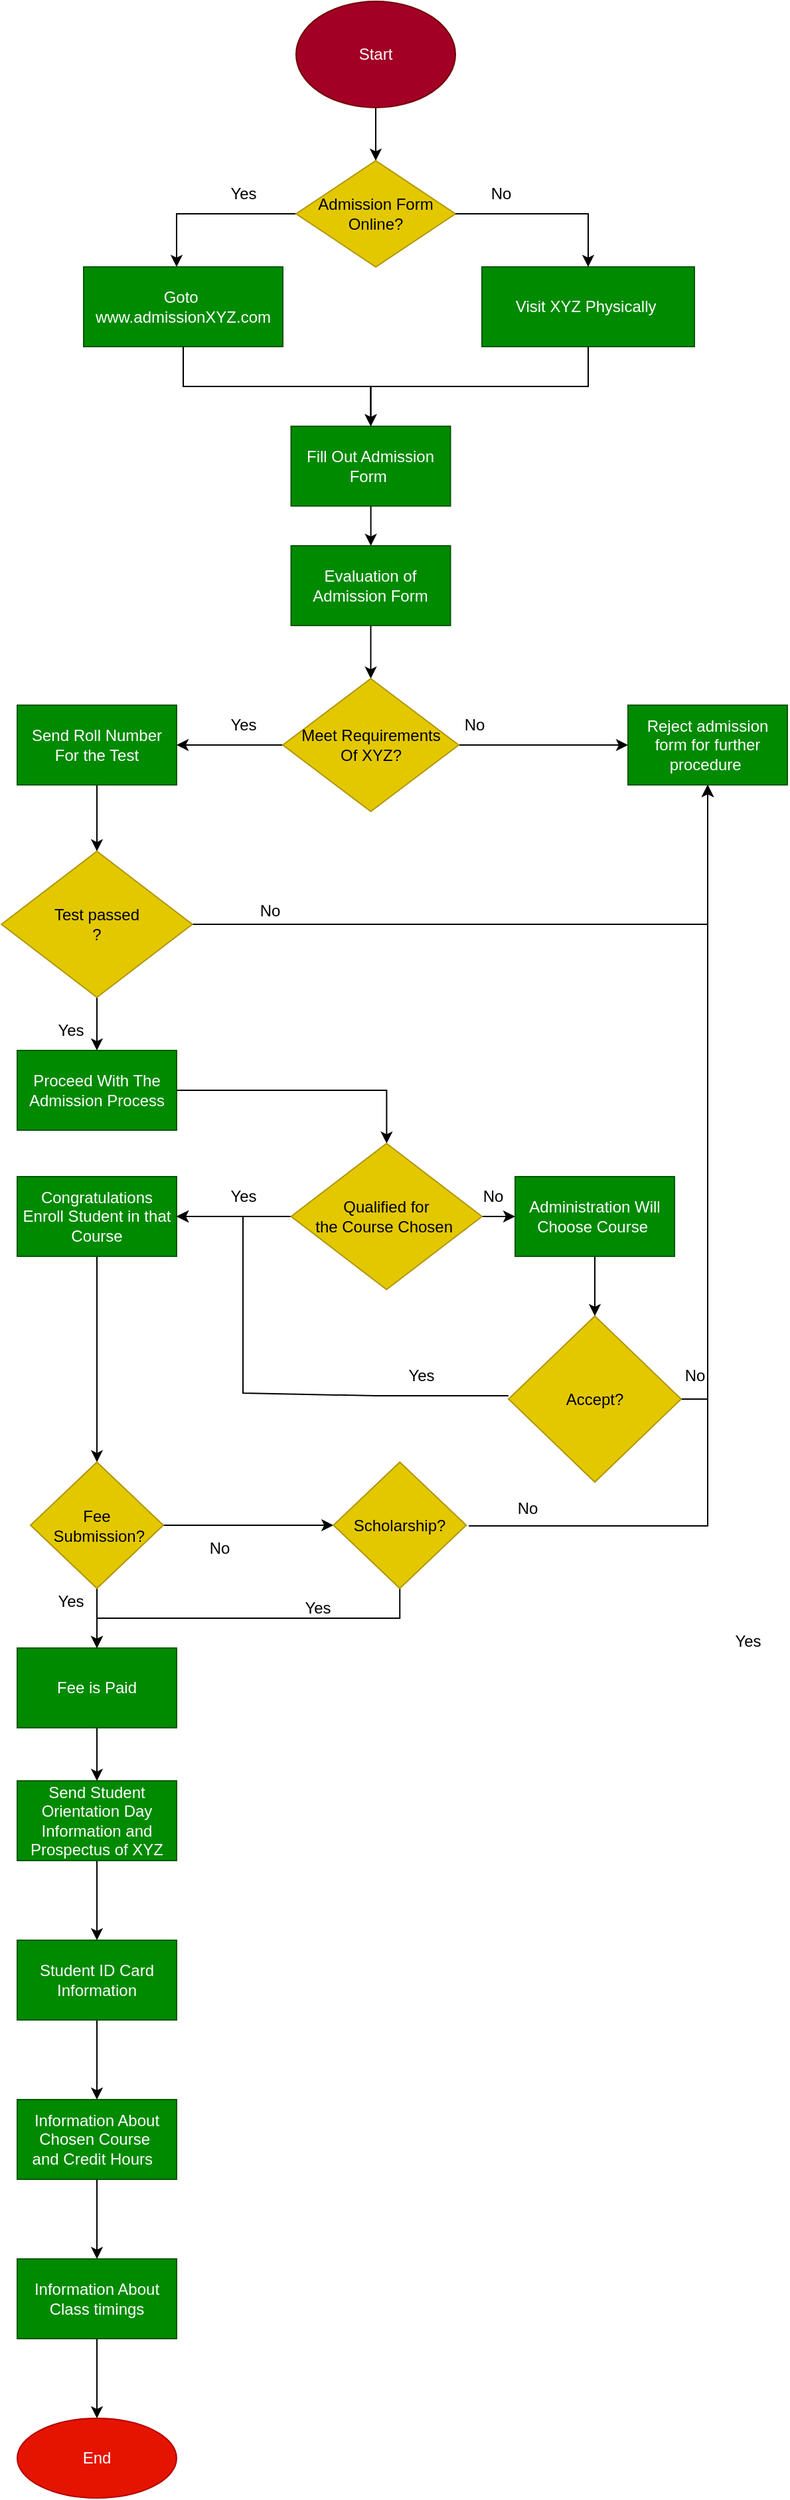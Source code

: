 <mxfile version="20.5.1" type="device"><diagram id="C5RBs43oDa-KdzZeNtuy" name="Page-1"><mxGraphModel dx="914" dy="507" grid="1" gridSize="10" guides="1" tooltips="1" connect="1" arrows="1" fold="1" page="1" pageScale="1" pageWidth="827" pageHeight="1169" math="0" shadow="0"><root><mxCell id="WIyWlLk6GJQsqaUBKTNV-0"/><mxCell id="WIyWlLk6GJQsqaUBKTNV-1" parent="WIyWlLk6GJQsqaUBKTNV-0"/><mxCell id="zdlnJOKX6wJNnjiuA7tX-19" value="" style="edgeStyle=orthogonalEdgeStyle;rounded=0;orthogonalLoop=1;jettySize=auto;html=1;" edge="1" parent="WIyWlLk6GJQsqaUBKTNV-1" source="zdlnJOKX6wJNnjiuA7tX-1" target="zdlnJOKX6wJNnjiuA7tX-13"><mxGeometry relative="1" as="geometry"/></mxCell><mxCell id="zdlnJOKX6wJNnjiuA7tX-1" value="Start" style="ellipse;whiteSpace=wrap;html=1;fillColor=#a20025;strokeColor=#6F0000;fontColor=#ffffff;" vertex="1" parent="WIyWlLk6GJQsqaUBKTNV-1"><mxGeometry x="260" y="40" width="120" height="80" as="geometry"/></mxCell><mxCell id="zdlnJOKX6wJNnjiuA7tX-16" value="" style="edgeStyle=orthogonalEdgeStyle;rounded=0;orthogonalLoop=1;jettySize=auto;html=1;" edge="1" parent="WIyWlLk6GJQsqaUBKTNV-1" source="zdlnJOKX6wJNnjiuA7tX-13" target="zdlnJOKX6wJNnjiuA7tX-15"><mxGeometry relative="1" as="geometry"><Array as="points"><mxPoint x="170" y="200"/></Array></mxGeometry></mxCell><mxCell id="zdlnJOKX6wJNnjiuA7tX-13" value="Admission Form Online?" style="rhombus;whiteSpace=wrap;html=1;strokeColor=#B09500;fillColor=#e3c800;fontColor=#000000;" vertex="1" parent="WIyWlLk6GJQsqaUBKTNV-1"><mxGeometry x="260" y="160" width="120" height="80" as="geometry"/></mxCell><mxCell id="zdlnJOKX6wJNnjiuA7tX-15" value="Goto&amp;nbsp; www.admissionXYZ.com" style="whiteSpace=wrap;html=1;fillColor=#008a00;strokeColor=#005700;fontColor=#ffffff;" vertex="1" parent="WIyWlLk6GJQsqaUBKTNV-1"><mxGeometry x="100" y="240" width="150" height="60" as="geometry"/></mxCell><mxCell id="zdlnJOKX6wJNnjiuA7tX-18" value="Visit XYZ Physically&amp;nbsp;" style="whiteSpace=wrap;html=1;fillColor=#008a00;strokeColor=#005700;fontColor=#ffffff;" vertex="1" parent="WIyWlLk6GJQsqaUBKTNV-1"><mxGeometry x="400" y="240" width="160" height="60" as="geometry"/></mxCell><mxCell id="zdlnJOKX6wJNnjiuA7tX-30" value="" style="edgeStyle=orthogonalEdgeStyle;rounded=0;orthogonalLoop=1;jettySize=auto;html=1;" edge="1" parent="WIyWlLk6GJQsqaUBKTNV-1" source="zdlnJOKX6wJNnjiuA7tX-24" target="zdlnJOKX6wJNnjiuA7tX-29"><mxGeometry relative="1" as="geometry"/></mxCell><mxCell id="zdlnJOKX6wJNnjiuA7tX-24" value="Fill Out Admission Form&amp;nbsp;" style="whiteSpace=wrap;html=1;fillColor=#008a00;strokeColor=#005700;fontColor=#ffffff;" vertex="1" parent="WIyWlLk6GJQsqaUBKTNV-1"><mxGeometry x="256.25" y="360" width="120" height="60" as="geometry"/></mxCell><mxCell id="zdlnJOKX6wJNnjiuA7tX-32" value="" style="edgeStyle=orthogonalEdgeStyle;rounded=0;orthogonalLoop=1;jettySize=auto;html=1;" edge="1" parent="WIyWlLk6GJQsqaUBKTNV-1" source="zdlnJOKX6wJNnjiuA7tX-29" target="zdlnJOKX6wJNnjiuA7tX-31"><mxGeometry relative="1" as="geometry"><Array as="points"><mxPoint x="320" y="590"/><mxPoint x="320" y="590"/></Array></mxGeometry></mxCell><mxCell id="zdlnJOKX6wJNnjiuA7tX-29" value="Evaluation of Admission Form" style="whiteSpace=wrap;html=1;fillColor=#008a00;strokeColor=#005700;fontColor=#ffffff;" vertex="1" parent="WIyWlLk6GJQsqaUBKTNV-1"><mxGeometry x="256.25" y="450" width="120" height="60" as="geometry"/></mxCell><mxCell id="zdlnJOKX6wJNnjiuA7tX-34" value="" style="edgeStyle=orthogonalEdgeStyle;rounded=0;orthogonalLoop=1;jettySize=auto;html=1;" edge="1" parent="WIyWlLk6GJQsqaUBKTNV-1" source="zdlnJOKX6wJNnjiuA7tX-31" target="zdlnJOKX6wJNnjiuA7tX-33"><mxGeometry relative="1" as="geometry"/></mxCell><mxCell id="zdlnJOKX6wJNnjiuA7tX-47" value="" style="edgeStyle=orthogonalEdgeStyle;rounded=0;orthogonalLoop=1;jettySize=auto;html=1;" edge="1" parent="WIyWlLk6GJQsqaUBKTNV-1" source="zdlnJOKX6wJNnjiuA7tX-31" target="zdlnJOKX6wJNnjiuA7tX-46"><mxGeometry relative="1" as="geometry"/></mxCell><mxCell id="zdlnJOKX6wJNnjiuA7tX-31" value="Meet Requirements &lt;br&gt;Of XYZ?" style="rhombus;whiteSpace=wrap;html=1;fillColor=#e3c800;strokeColor=#B09500;fontColor=#000000;" vertex="1" parent="WIyWlLk6GJQsqaUBKTNV-1"><mxGeometry x="250" y="550" width="132.5" height="100" as="geometry"/></mxCell><mxCell id="zdlnJOKX6wJNnjiuA7tX-121" value="" style="edgeStyle=orthogonalEdgeStyle;rounded=0;orthogonalLoop=1;jettySize=auto;html=1;" edge="1" parent="WIyWlLk6GJQsqaUBKTNV-1" source="zdlnJOKX6wJNnjiuA7tX-33" target="zdlnJOKX6wJNnjiuA7tX-58"><mxGeometry relative="1" as="geometry"/></mxCell><mxCell id="zdlnJOKX6wJNnjiuA7tX-33" value="Send Roll Number For the Test" style="whiteSpace=wrap;html=1;fillColor=#008a00;strokeColor=#005700;fontColor=#ffffff;" vertex="1" parent="WIyWlLk6GJQsqaUBKTNV-1"><mxGeometry x="50" y="570" width="120" height="60" as="geometry"/></mxCell><mxCell id="zdlnJOKX6wJNnjiuA7tX-36" value="No" style="text;html=1;align=center;verticalAlign=middle;resizable=0;points=[];autosize=1;strokeColor=none;fillColor=none;" vertex="1" parent="WIyWlLk6GJQsqaUBKTNV-1"><mxGeometry x="374" y="570" width="40" height="30" as="geometry"/></mxCell><mxCell id="zdlnJOKX6wJNnjiuA7tX-37" value="Yes" style="text;html=1;align=center;verticalAlign=middle;resizable=0;points=[];autosize=1;strokeColor=none;fillColor=none;" vertex="1" parent="WIyWlLk6GJQsqaUBKTNV-1"><mxGeometry x="200" y="170" width="40" height="30" as="geometry"/></mxCell><mxCell id="zdlnJOKX6wJNnjiuA7tX-38" value="" style="edgeStyle=elbowEdgeStyle;elbow=vertical;endArrow=classic;html=1;rounded=0;exitX=1;exitY=0.5;exitDx=0;exitDy=0;entryX=0.5;entryY=0;entryDx=0;entryDy=0;" edge="1" parent="WIyWlLk6GJQsqaUBKTNV-1" source="zdlnJOKX6wJNnjiuA7tX-13" target="zdlnJOKX6wJNnjiuA7tX-18"><mxGeometry width="50" height="50" relative="1" as="geometry"><mxPoint x="290" y="230" as="sourcePoint"/><mxPoint x="340" y="180" as="targetPoint"/><Array as="points"><mxPoint x="330" y="200"/></Array></mxGeometry></mxCell><mxCell id="zdlnJOKX6wJNnjiuA7tX-43" value="No" style="text;html=1;align=center;verticalAlign=middle;resizable=0;points=[];autosize=1;strokeColor=none;fillColor=none;" vertex="1" parent="WIyWlLk6GJQsqaUBKTNV-1"><mxGeometry x="394" y="170" width="40" height="30" as="geometry"/></mxCell><mxCell id="zdlnJOKX6wJNnjiuA7tX-46" value="Reject admission form for further procedure&amp;nbsp;" style="whiteSpace=wrap;html=1;fillColor=#008a00;strokeColor=#005700;fontColor=#ffffff;" vertex="1" parent="WIyWlLk6GJQsqaUBKTNV-1"><mxGeometry x="510" y="570" width="120" height="60" as="geometry"/></mxCell><mxCell id="zdlnJOKX6wJNnjiuA7tX-53" value="" style="edgeStyle=elbowEdgeStyle;elbow=vertical;endArrow=classic;html=1;rounded=0;exitX=0.5;exitY=1;exitDx=0;exitDy=0;entryX=0.5;entryY=0;entryDx=0;entryDy=0;" edge="1" parent="WIyWlLk6GJQsqaUBKTNV-1" source="zdlnJOKX6wJNnjiuA7tX-18" target="zdlnJOKX6wJNnjiuA7tX-24"><mxGeometry width="50" height="50" relative="1" as="geometry"><mxPoint x="270" y="370" as="sourcePoint"/><mxPoint x="320" y="320" as="targetPoint"/></mxGeometry></mxCell><mxCell id="zdlnJOKX6wJNnjiuA7tX-54" value="" style="edgeStyle=elbowEdgeStyle;elbow=vertical;endArrow=classic;html=1;rounded=0;exitX=0.5;exitY=1;exitDx=0;exitDy=0;entryX=0.5;entryY=0;entryDx=0;entryDy=0;" edge="1" parent="WIyWlLk6GJQsqaUBKTNV-1" source="zdlnJOKX6wJNnjiuA7tX-15" target="zdlnJOKX6wJNnjiuA7tX-24"><mxGeometry width="50" height="50" relative="1" as="geometry"><mxPoint x="270" y="370" as="sourcePoint"/><mxPoint x="320" y="320" as="targetPoint"/></mxGeometry></mxCell><mxCell id="zdlnJOKX6wJNnjiuA7tX-55" value="Yes" style="text;html=1;align=center;verticalAlign=middle;resizable=0;points=[];autosize=1;strokeColor=none;fillColor=none;" vertex="1" parent="WIyWlLk6GJQsqaUBKTNV-1"><mxGeometry x="199.99" y="570" width="40" height="30" as="geometry"/></mxCell><mxCell id="zdlnJOKX6wJNnjiuA7tX-64" value="" style="edgeStyle=orthogonalEdgeStyle;rounded=0;orthogonalLoop=1;jettySize=auto;html=1;" edge="1" parent="WIyWlLk6GJQsqaUBKTNV-1" source="zdlnJOKX6wJNnjiuA7tX-58" target="zdlnJOKX6wJNnjiuA7tX-63"><mxGeometry relative="1" as="geometry"/></mxCell><mxCell id="zdlnJOKX6wJNnjiuA7tX-130" style="edgeStyle=orthogonalEdgeStyle;rounded=0;orthogonalLoop=1;jettySize=auto;html=1;exitX=1;exitY=0.5;exitDx=0;exitDy=0;entryX=0.5;entryY=1;entryDx=0;entryDy=0;" edge="1" parent="WIyWlLk6GJQsqaUBKTNV-1" source="zdlnJOKX6wJNnjiuA7tX-58" target="zdlnJOKX6wJNnjiuA7tX-46"><mxGeometry relative="1" as="geometry"/></mxCell><mxCell id="zdlnJOKX6wJNnjiuA7tX-58" value="Test passed&lt;br&gt;?" style="rhombus;whiteSpace=wrap;html=1;fillColor=#e3c800;strokeColor=#B09500;fontColor=#000000;" vertex="1" parent="WIyWlLk6GJQsqaUBKTNV-1"><mxGeometry x="38.12" y="680" width="143.75" height="110" as="geometry"/></mxCell><mxCell id="zdlnJOKX6wJNnjiuA7tX-61" value="No" style="text;html=1;align=center;verticalAlign=middle;resizable=0;points=[];autosize=1;strokeColor=none;fillColor=none;" vertex="1" parent="WIyWlLk6GJQsqaUBKTNV-1"><mxGeometry x="220" y="710" width="40" height="30" as="geometry"/></mxCell><mxCell id="zdlnJOKX6wJNnjiuA7tX-92" value="" style="edgeStyle=orthogonalEdgeStyle;rounded=0;orthogonalLoop=1;jettySize=auto;html=1;" edge="1" parent="WIyWlLk6GJQsqaUBKTNV-1" source="zdlnJOKX6wJNnjiuA7tX-63" target="zdlnJOKX6wJNnjiuA7tX-65"><mxGeometry relative="1" as="geometry"/></mxCell><mxCell id="zdlnJOKX6wJNnjiuA7tX-63" value="Proceed With The Admission Process" style="whiteSpace=wrap;html=1;fillColor=#008a00;strokeColor=#005700;fontColor=#ffffff;" vertex="1" parent="WIyWlLk6GJQsqaUBKTNV-1"><mxGeometry x="49.995" y="830" width="120" height="60" as="geometry"/></mxCell><mxCell id="zdlnJOKX6wJNnjiuA7tX-70" value="" style="edgeStyle=orthogonalEdgeStyle;rounded=0;orthogonalLoop=1;jettySize=auto;html=1;" edge="1" parent="WIyWlLk6GJQsqaUBKTNV-1" source="zdlnJOKX6wJNnjiuA7tX-65" target="zdlnJOKX6wJNnjiuA7tX-69"><mxGeometry relative="1" as="geometry"/></mxCell><mxCell id="zdlnJOKX6wJNnjiuA7tX-167" style="edgeStyle=elbowEdgeStyle;rounded=0;orthogonalLoop=1;jettySize=auto;elbow=vertical;html=1;exitX=0;exitY=0.5;exitDx=0;exitDy=0;entryX=1;entryY=0.5;entryDx=0;entryDy=0;" edge="1" parent="WIyWlLk6GJQsqaUBKTNV-1" source="zdlnJOKX6wJNnjiuA7tX-65" target="zdlnJOKX6wJNnjiuA7tX-67"><mxGeometry relative="1" as="geometry"/></mxCell><mxCell id="zdlnJOKX6wJNnjiuA7tX-65" value="Qualified for &lt;br&gt;the Course Chosen&amp;nbsp;" style="rhombus;whiteSpace=wrap;html=1;fillColor=#e3c800;strokeColor=#B09500;fontColor=#000000;" vertex="1" parent="WIyWlLk6GJQsqaUBKTNV-1"><mxGeometry x="256.25" y="900" width="143.75" height="110" as="geometry"/></mxCell><mxCell id="zdlnJOKX6wJNnjiuA7tX-95" value="" style="edgeStyle=orthogonalEdgeStyle;rounded=0;orthogonalLoop=1;jettySize=auto;html=1;" edge="1" parent="WIyWlLk6GJQsqaUBKTNV-1" source="zdlnJOKX6wJNnjiuA7tX-67" target="zdlnJOKX6wJNnjiuA7tX-94"><mxGeometry relative="1" as="geometry"/></mxCell><mxCell id="zdlnJOKX6wJNnjiuA7tX-67" value="Congratulations&lt;br&gt;Enroll Student in that Course" style="whiteSpace=wrap;html=1;fillColor=#008a00;strokeColor=#005700;fontColor=#ffffff;" vertex="1" parent="WIyWlLk6GJQsqaUBKTNV-1"><mxGeometry x="49.995" y="925" width="120" height="60" as="geometry"/></mxCell><mxCell id="zdlnJOKX6wJNnjiuA7tX-77" value="" style="edgeStyle=orthogonalEdgeStyle;rounded=0;orthogonalLoop=1;jettySize=auto;html=1;" edge="1" parent="WIyWlLk6GJQsqaUBKTNV-1" source="zdlnJOKX6wJNnjiuA7tX-69" target="zdlnJOKX6wJNnjiuA7tX-76"><mxGeometry relative="1" as="geometry"/></mxCell><mxCell id="zdlnJOKX6wJNnjiuA7tX-69" value="Administration Will Choose Course&amp;nbsp;" style="whiteSpace=wrap;html=1;fillColor=#008a00;strokeColor=#005700;fontColor=#ffffff;" vertex="1" parent="WIyWlLk6GJQsqaUBKTNV-1"><mxGeometry x="425.005" y="925" width="120" height="60" as="geometry"/></mxCell><mxCell id="zdlnJOKX6wJNnjiuA7tX-71" value="Yes" style="text;html=1;align=center;verticalAlign=middle;resizable=0;points=[];autosize=1;strokeColor=none;fillColor=none;" vertex="1" parent="WIyWlLk6GJQsqaUBKTNV-1"><mxGeometry x="200" y="925" width="40" height="30" as="geometry"/></mxCell><mxCell id="zdlnJOKX6wJNnjiuA7tX-72" value="Yes" style="text;html=1;align=center;verticalAlign=middle;resizable=0;points=[];autosize=1;strokeColor=none;fillColor=none;" vertex="1" parent="WIyWlLk6GJQsqaUBKTNV-1"><mxGeometry x="334" y="1060" width="40" height="30" as="geometry"/></mxCell><mxCell id="zdlnJOKX6wJNnjiuA7tX-73" value="No" style="text;html=1;align=center;verticalAlign=middle;resizable=0;points=[];autosize=1;strokeColor=none;fillColor=none;" vertex="1" parent="WIyWlLk6GJQsqaUBKTNV-1"><mxGeometry x="388.13" y="925" width="40" height="30" as="geometry"/></mxCell><mxCell id="zdlnJOKX6wJNnjiuA7tX-128" style="edgeStyle=orthogonalEdgeStyle;rounded=0;orthogonalLoop=1;jettySize=auto;html=1;entryX=0.5;entryY=1;entryDx=0;entryDy=0;" edge="1" parent="WIyWlLk6GJQsqaUBKTNV-1" source="zdlnJOKX6wJNnjiuA7tX-76" target="zdlnJOKX6wJNnjiuA7tX-46"><mxGeometry relative="1" as="geometry"><Array as="points"><mxPoint x="570" y="1093"/></Array></mxGeometry></mxCell><mxCell id="zdlnJOKX6wJNnjiuA7tX-76" value="Accept?" style="rhombus;whiteSpace=wrap;html=1;fillColor=#e3c800;strokeColor=#B09500;fontColor=#000000;" vertex="1" parent="WIyWlLk6GJQsqaUBKTNV-1"><mxGeometry x="420" y="1030" width="130.01" height="125" as="geometry"/></mxCell><mxCell id="zdlnJOKX6wJNnjiuA7tX-79" value="Yes" style="text;html=1;align=center;verticalAlign=middle;resizable=0;points=[];autosize=1;strokeColor=none;fillColor=none;" vertex="1" parent="WIyWlLk6GJQsqaUBKTNV-1"><mxGeometry x="580" y="1260" width="40" height="30" as="geometry"/></mxCell><mxCell id="zdlnJOKX6wJNnjiuA7tX-86" value="No" style="text;html=1;align=center;verticalAlign=middle;resizable=0;points=[];autosize=1;strokeColor=none;fillColor=none;" vertex="1" parent="WIyWlLk6GJQsqaUBKTNV-1"><mxGeometry x="540" y="1060" width="40" height="30" as="geometry"/></mxCell><mxCell id="zdlnJOKX6wJNnjiuA7tX-97" value="" style="edgeStyle=orthogonalEdgeStyle;rounded=0;orthogonalLoop=1;jettySize=auto;html=1;" edge="1" parent="WIyWlLk6GJQsqaUBKTNV-1" source="zdlnJOKX6wJNnjiuA7tX-94" target="zdlnJOKX6wJNnjiuA7tX-96"><mxGeometry relative="1" as="geometry"/></mxCell><mxCell id="zdlnJOKX6wJNnjiuA7tX-104" value="" style="edgeStyle=orthogonalEdgeStyle;rounded=0;orthogonalLoop=1;jettySize=auto;html=1;" edge="1" parent="WIyWlLk6GJQsqaUBKTNV-1" source="zdlnJOKX6wJNnjiuA7tX-94" target="zdlnJOKX6wJNnjiuA7tX-103"><mxGeometry relative="1" as="geometry"/></mxCell><mxCell id="zdlnJOKX6wJNnjiuA7tX-94" value="Fee&lt;br&gt;&amp;nbsp;Submission?" style="rhombus;whiteSpace=wrap;html=1;fillColor=#e3c800;strokeColor=#B09500;fontColor=#000000;" vertex="1" parent="WIyWlLk6GJQsqaUBKTNV-1"><mxGeometry x="60" y="1140" width="100.01" height="95" as="geometry"/></mxCell><mxCell id="zdlnJOKX6wJNnjiuA7tX-112" value="" style="edgeStyle=orthogonalEdgeStyle;rounded=0;orthogonalLoop=1;jettySize=auto;html=1;" edge="1" parent="WIyWlLk6GJQsqaUBKTNV-1" source="zdlnJOKX6wJNnjiuA7tX-96" target="zdlnJOKX6wJNnjiuA7tX-111"><mxGeometry relative="1" as="geometry"/></mxCell><mxCell id="zdlnJOKX6wJNnjiuA7tX-96" value="Fee is Paid" style="whiteSpace=wrap;html=1;fillColor=#008a00;strokeColor=#005700;fontColor=#ffffff;" vertex="1" parent="WIyWlLk6GJQsqaUBKTNV-1"><mxGeometry x="50.005" y="1280" width="120" height="60" as="geometry"/></mxCell><mxCell id="zdlnJOKX6wJNnjiuA7tX-98" value="Yes" style="text;html=1;align=center;verticalAlign=middle;resizable=0;points=[];autosize=1;strokeColor=none;fillColor=none;" vertex="1" parent="WIyWlLk6GJQsqaUBKTNV-1"><mxGeometry x="70" y="1230" width="40" height="30" as="geometry"/></mxCell><mxCell id="zdlnJOKX6wJNnjiuA7tX-101" value="No" style="text;html=1;align=center;verticalAlign=middle;resizable=0;points=[];autosize=1;strokeColor=none;fillColor=none;" vertex="1" parent="WIyWlLk6GJQsqaUBKTNV-1"><mxGeometry x="181.87" y="1190" width="40" height="30" as="geometry"/></mxCell><mxCell id="zdlnJOKX6wJNnjiuA7tX-129" style="edgeStyle=orthogonalEdgeStyle;rounded=0;orthogonalLoop=1;jettySize=auto;html=1;entryX=0.5;entryY=1;entryDx=0;entryDy=0;" edge="1" parent="WIyWlLk6GJQsqaUBKTNV-1" target="zdlnJOKX6wJNnjiuA7tX-46"><mxGeometry relative="1" as="geometry"><mxPoint x="390" y="1188" as="sourcePoint"/><Array as="points"><mxPoint x="570" y="1188"/></Array></mxGeometry></mxCell><mxCell id="zdlnJOKX6wJNnjiuA7tX-150" style="edgeStyle=elbowEdgeStyle;rounded=0;orthogonalLoop=1;jettySize=auto;elbow=vertical;html=1;exitX=0.5;exitY=1;exitDx=0;exitDy=0;entryX=0.5;entryY=0;entryDx=0;entryDy=0;" edge="1" parent="WIyWlLk6GJQsqaUBKTNV-1" source="zdlnJOKX6wJNnjiuA7tX-103" target="zdlnJOKX6wJNnjiuA7tX-96"><mxGeometry relative="1" as="geometry"/></mxCell><mxCell id="zdlnJOKX6wJNnjiuA7tX-103" value="Scholarship?" style="rhombus;whiteSpace=wrap;html=1;fillColor=#e3c800;strokeColor=#B09500;fontColor=#000000;" vertex="1" parent="WIyWlLk6GJQsqaUBKTNV-1"><mxGeometry x="288.12" y="1140" width="100.01" height="95" as="geometry"/></mxCell><mxCell id="zdlnJOKX6wJNnjiuA7tX-108" value="Yes" style="text;html=1;align=center;verticalAlign=middle;resizable=0;points=[];autosize=1;strokeColor=none;fillColor=none;" vertex="1" parent="WIyWlLk6GJQsqaUBKTNV-1"><mxGeometry x="256.25" y="1235" width="40" height="30" as="geometry"/></mxCell><mxCell id="zdlnJOKX6wJNnjiuA7tX-110" value="No" style="text;html=1;align=center;verticalAlign=middle;resizable=0;points=[];autosize=1;strokeColor=none;fillColor=none;" vertex="1" parent="WIyWlLk6GJQsqaUBKTNV-1"><mxGeometry x="414" y="1160" width="40" height="30" as="geometry"/></mxCell><mxCell id="zdlnJOKX6wJNnjiuA7tX-114" value="" style="edgeStyle=orthogonalEdgeStyle;rounded=0;orthogonalLoop=1;jettySize=auto;html=1;" edge="1" parent="WIyWlLk6GJQsqaUBKTNV-1" source="zdlnJOKX6wJNnjiuA7tX-111" target="zdlnJOKX6wJNnjiuA7tX-113"><mxGeometry relative="1" as="geometry"/></mxCell><mxCell id="zdlnJOKX6wJNnjiuA7tX-111" value="Send Student Orientation Day Information and Prospectus of XYZ" style="whiteSpace=wrap;html=1;fillColor=#008a00;strokeColor=#005700;fontColor=#ffffff;" vertex="1" parent="WIyWlLk6GJQsqaUBKTNV-1"><mxGeometry x="50.005" y="1380" width="120" height="60" as="geometry"/></mxCell><mxCell id="zdlnJOKX6wJNnjiuA7tX-116" value="" style="edgeStyle=orthogonalEdgeStyle;rounded=0;orthogonalLoop=1;jettySize=auto;html=1;" edge="1" parent="WIyWlLk6GJQsqaUBKTNV-1" source="zdlnJOKX6wJNnjiuA7tX-113" target="zdlnJOKX6wJNnjiuA7tX-115"><mxGeometry relative="1" as="geometry"/></mxCell><mxCell id="zdlnJOKX6wJNnjiuA7tX-113" value="Student ID Card Information" style="whiteSpace=wrap;html=1;fillColor=#008a00;strokeColor=#005700;fontColor=#ffffff;" vertex="1" parent="WIyWlLk6GJQsqaUBKTNV-1"><mxGeometry x="50.005" y="1500" width="120" height="60" as="geometry"/></mxCell><mxCell id="zdlnJOKX6wJNnjiuA7tX-118" value="" style="edgeStyle=orthogonalEdgeStyle;rounded=0;orthogonalLoop=1;jettySize=auto;html=1;" edge="1" parent="WIyWlLk6GJQsqaUBKTNV-1" source="zdlnJOKX6wJNnjiuA7tX-115" target="zdlnJOKX6wJNnjiuA7tX-117"><mxGeometry relative="1" as="geometry"/></mxCell><mxCell id="zdlnJOKX6wJNnjiuA7tX-115" value="Information About Chosen Course&amp;nbsp;&lt;br&gt;and Credit Hours&amp;nbsp;&amp;nbsp;" style="whiteSpace=wrap;html=1;fillColor=#008a00;strokeColor=#005700;fontColor=#ffffff;" vertex="1" parent="WIyWlLk6GJQsqaUBKTNV-1"><mxGeometry x="50.005" y="1620" width="120" height="60" as="geometry"/></mxCell><mxCell id="zdlnJOKX6wJNnjiuA7tX-120" value="" style="edgeStyle=orthogonalEdgeStyle;rounded=0;orthogonalLoop=1;jettySize=auto;html=1;" edge="1" parent="WIyWlLk6GJQsqaUBKTNV-1" source="zdlnJOKX6wJNnjiuA7tX-117" target="zdlnJOKX6wJNnjiuA7tX-119"><mxGeometry relative="1" as="geometry"/></mxCell><mxCell id="zdlnJOKX6wJNnjiuA7tX-117" value="Information About Class timings" style="whiteSpace=wrap;html=1;fillColor=#008a00;strokeColor=#005700;fontColor=#ffffff;" vertex="1" parent="WIyWlLk6GJQsqaUBKTNV-1"><mxGeometry x="50.005" y="1740" width="120" height="60" as="geometry"/></mxCell><mxCell id="zdlnJOKX6wJNnjiuA7tX-119" value="End" style="ellipse;whiteSpace=wrap;html=1;fillColor=#e51400;strokeColor=#B20000;fontColor=#ffffff;" vertex="1" parent="WIyWlLk6GJQsqaUBKTNV-1"><mxGeometry x="49.995" y="1860" width="120" height="60" as="geometry"/></mxCell><mxCell id="zdlnJOKX6wJNnjiuA7tX-144" value="Yes" style="text;html=1;align=center;verticalAlign=middle;resizable=0;points=[];autosize=1;strokeColor=none;fillColor=none;" vertex="1" parent="WIyWlLk6GJQsqaUBKTNV-1"><mxGeometry x="70" y="800" width="40" height="30" as="geometry"/></mxCell><mxCell id="zdlnJOKX6wJNnjiuA7tX-146" value="" style="shape=crossbar;whiteSpace=wrap;html=1;rounded=1;strokeColor=#sdf;" vertex="1" parent="WIyWlLk6GJQsqaUBKTNV-1"><mxGeometry x="230" y="1240" width="90" height="30" as="geometry"/></mxCell><mxCell id="zdlnJOKX6wJNnjiuA7tX-147" value="" style="line;strokeWidth=2;html=1;strokeColor=#sdf;" vertex="1" parent="WIyWlLk6GJQsqaUBKTNV-1"><mxGeometry x="210" y="1370" width="160" height="10" as="geometry"/></mxCell><mxCell id="zdlnJOKX6wJNnjiuA7tX-148" value="" style="line;strokeWidth=2;html=1;strokeColor=#sdf;" vertex="1" parent="WIyWlLk6GJQsqaUBKTNV-1"><mxGeometry x="260" y="1285" width="160" height="10" as="geometry"/></mxCell><mxCell id="zdlnJOKX6wJNnjiuA7tX-164" value="" style="endArrow=classic;html=1;rounded=0;elbow=vertical;" edge="1" parent="WIyWlLk6GJQsqaUBKTNV-1"><mxGeometry width="50" height="50" relative="1" as="geometry"><mxPoint x="420" y="1090" as="sourcePoint"/><mxPoint x="170.01" y="955" as="targetPoint"/><Array as="points"><mxPoint x="320.01" y="1090"/><mxPoint x="220.01" y="1088"/><mxPoint x="220.01" y="955"/></Array></mxGeometry></mxCell></root></mxGraphModel></diagram></mxfile>